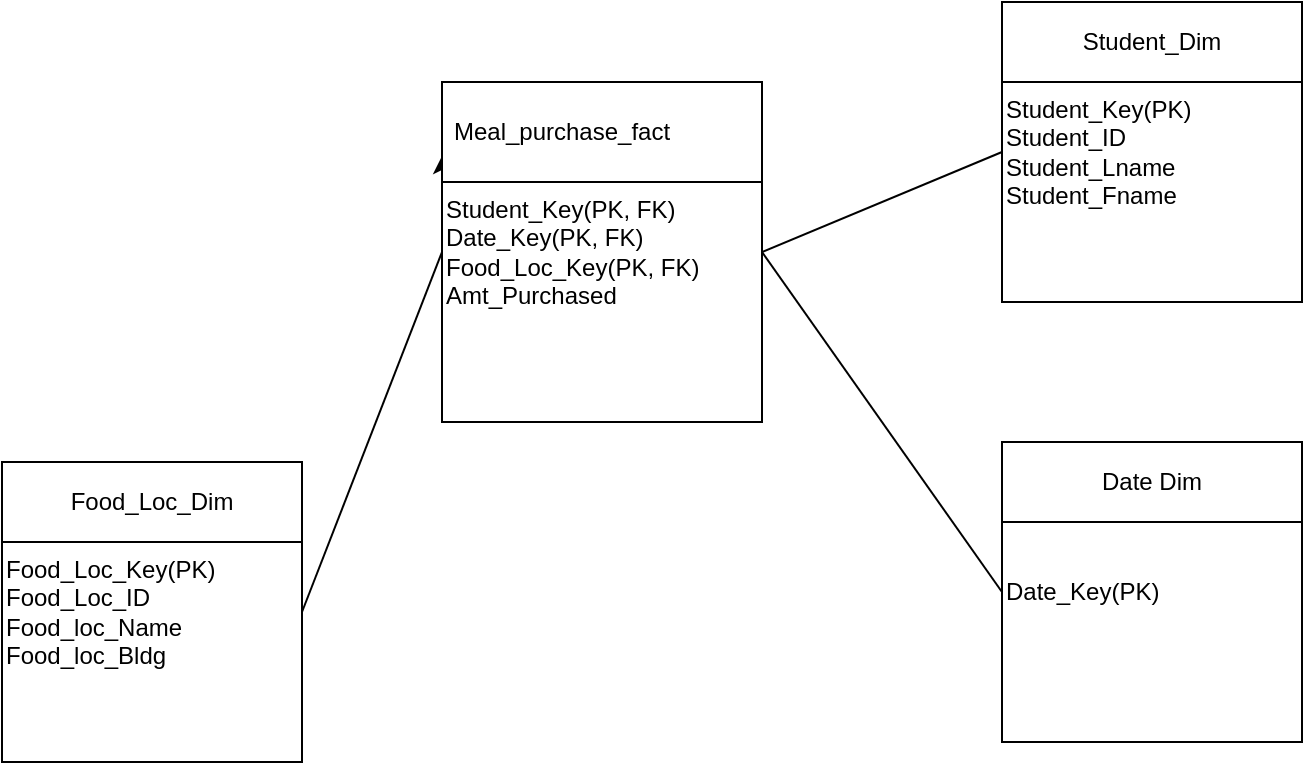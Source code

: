 <mxfile version="24.3.1" type="device">
  <diagram name="Page-1" id="BilpMqG77aModOFL75s0">
    <mxGraphModel dx="1434" dy="738" grid="1" gridSize="10" guides="1" tooltips="1" connect="1" arrows="1" fold="1" page="1" pageScale="1" pageWidth="850" pageHeight="1100" math="0" shadow="0">
      <root>
        <mxCell id="0" />
        <mxCell id="1" parent="0" />
        <mxCell id="E4PE6TiUJp6mZylaSnVR-1" value="Student_Key(PK, FK)&lt;div&gt;Date_Key(PK, FK)&lt;/div&gt;&lt;div&gt;Food_Loc_Key(PK, FK)&lt;/div&gt;&lt;div&gt;Amt_Purchased&lt;/div&gt;" style="rounded=0;whiteSpace=wrap;html=1;align=left;" vertex="1" parent="1">
          <mxGeometry x="300" y="70" width="160" height="170" as="geometry" />
        </mxCell>
        <mxCell id="E4PE6TiUJp6mZylaSnVR-3" style="edgeStyle=orthogonalEdgeStyle;rounded=0;orthogonalLoop=1;jettySize=auto;html=1;exitX=0;exitY=0.25;exitDx=0;exitDy=0;entryX=0;entryY=0.218;entryDx=0;entryDy=0;entryPerimeter=0;" edge="1" parent="1" source="E4PE6TiUJp6mZylaSnVR-1" target="E4PE6TiUJp6mZylaSnVR-1">
          <mxGeometry relative="1" as="geometry" />
        </mxCell>
        <mxCell id="E4PE6TiUJp6mZylaSnVR-4" value="" style="rounded=0;whiteSpace=wrap;html=1;" vertex="1" parent="1">
          <mxGeometry x="300" y="70" width="160" height="50" as="geometry" />
        </mxCell>
        <mxCell id="E4PE6TiUJp6mZylaSnVR-5" value="Meal_purchase_fact" style="text;html=1;align=center;verticalAlign=middle;whiteSpace=wrap;rounded=0;" vertex="1" parent="1">
          <mxGeometry x="330" y="80" width="60" height="30" as="geometry" />
        </mxCell>
        <mxCell id="E4PE6TiUJp6mZylaSnVR-6" value="Student_Key(PK)&lt;div&gt;Student_ID&lt;/div&gt;&lt;div&gt;Student_Lname&lt;/div&gt;&lt;div&gt;Student_Fname&lt;/div&gt;" style="whiteSpace=wrap;html=1;aspect=fixed;align=left;" vertex="1" parent="1">
          <mxGeometry x="580" y="30" width="150" height="150" as="geometry" />
        </mxCell>
        <mxCell id="E4PE6TiUJp6mZylaSnVR-7" value="Student_Dim" style="rounded=0;whiteSpace=wrap;html=1;" vertex="1" parent="1">
          <mxGeometry x="580" y="30" width="150" height="40" as="geometry" />
        </mxCell>
        <mxCell id="E4PE6TiUJp6mZylaSnVR-8" value="Date_Key(PK)" style="whiteSpace=wrap;html=1;aspect=fixed;align=left;" vertex="1" parent="1">
          <mxGeometry x="580" y="250" width="150" height="150" as="geometry" />
        </mxCell>
        <mxCell id="E4PE6TiUJp6mZylaSnVR-9" value="Date Dim" style="rounded=0;whiteSpace=wrap;html=1;" vertex="1" parent="1">
          <mxGeometry x="580" y="250" width="150" height="40" as="geometry" />
        </mxCell>
        <mxCell id="E4PE6TiUJp6mZylaSnVR-10" value="Food_Loc_Key(PK)&lt;div&gt;Food_Loc_ID&lt;/div&gt;&lt;div&gt;Food_loc_Name&lt;/div&gt;&lt;div&gt;Food_loc_Bldg&lt;/div&gt;" style="whiteSpace=wrap;html=1;aspect=fixed;align=left;" vertex="1" parent="1">
          <mxGeometry x="80" y="260" width="150" height="150" as="geometry" />
        </mxCell>
        <mxCell id="E4PE6TiUJp6mZylaSnVR-11" value="Food_Loc_Dim" style="rounded=0;whiteSpace=wrap;html=1;" vertex="1" parent="1">
          <mxGeometry x="80" y="260" width="150" height="40" as="geometry" />
        </mxCell>
        <mxCell id="E4PE6TiUJp6mZylaSnVR-12" value="" style="endArrow=none;html=1;rounded=0;exitX=1;exitY=0.5;exitDx=0;exitDy=0;entryX=0;entryY=0.5;entryDx=0;entryDy=0;" edge="1" parent="1" source="E4PE6TiUJp6mZylaSnVR-10" target="E4PE6TiUJp6mZylaSnVR-1">
          <mxGeometry width="50" height="50" relative="1" as="geometry">
            <mxPoint x="400" y="410" as="sourcePoint" />
            <mxPoint x="450" y="360" as="targetPoint" />
          </mxGeometry>
        </mxCell>
        <mxCell id="E4PE6TiUJp6mZylaSnVR-13" value="" style="endArrow=none;html=1;rounded=0;entryX=0;entryY=0.5;entryDx=0;entryDy=0;exitX=1;exitY=0.5;exitDx=0;exitDy=0;" edge="1" parent="1" source="E4PE6TiUJp6mZylaSnVR-1" target="E4PE6TiUJp6mZylaSnVR-6">
          <mxGeometry width="50" height="50" relative="1" as="geometry">
            <mxPoint x="400" y="410" as="sourcePoint" />
            <mxPoint x="450" y="360" as="targetPoint" />
          </mxGeometry>
        </mxCell>
        <mxCell id="E4PE6TiUJp6mZylaSnVR-14" value="" style="endArrow=none;html=1;rounded=0;entryX=0;entryY=0.5;entryDx=0;entryDy=0;exitX=1;exitY=0.5;exitDx=0;exitDy=0;" edge="1" parent="1" source="E4PE6TiUJp6mZylaSnVR-1" target="E4PE6TiUJp6mZylaSnVR-8">
          <mxGeometry width="50" height="50" relative="1" as="geometry">
            <mxPoint x="470" y="165" as="sourcePoint" />
            <mxPoint x="590" y="115" as="targetPoint" />
          </mxGeometry>
        </mxCell>
      </root>
    </mxGraphModel>
  </diagram>
</mxfile>
